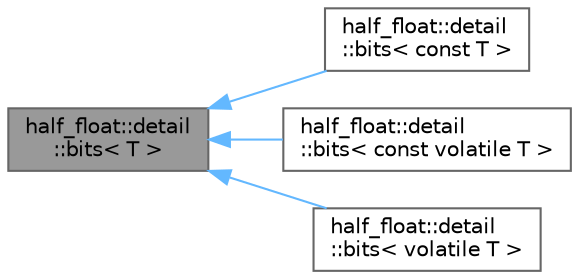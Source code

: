 digraph "half_float::detail::bits&lt; T &gt;"
{
 // LATEX_PDF_SIZE
  bgcolor="transparent";
  edge [fontname=Helvetica,fontsize=10,labelfontname=Helvetica,labelfontsize=10];
  node [fontname=Helvetica,fontsize=10,shape=box,height=0.2,width=0.4];
  rankdir="LR";
  Node1 [id="Node000001",label="half_float::detail\l::bits\< T \>",height=0.2,width=0.4,color="gray40", fillcolor="grey60", style="filled", fontcolor="black",tooltip="Type traits for floating-point bits."];
  Node1 -> Node2 [id="edge1_Node000001_Node000002",dir="back",color="steelblue1",style="solid",tooltip=" "];
  Node2 [id="Node000002",label="half_float::detail\l::bits\< const T \>",height=0.2,width=0.4,color="gray40", fillcolor="white", style="filled",URL="$structhalf__float_1_1detail_1_1bits_3_01const_01_t_01_4.html",tooltip=" "];
  Node1 -> Node3 [id="edge2_Node000001_Node000003",dir="back",color="steelblue1",style="solid",tooltip=" "];
  Node3 [id="Node000003",label="half_float::detail\l::bits\< const volatile T \>",height=0.2,width=0.4,color="gray40", fillcolor="white", style="filled",URL="$structhalf__float_1_1detail_1_1bits_3_01const_01volatile_01_t_01_4.html",tooltip=" "];
  Node1 -> Node4 [id="edge3_Node000001_Node000004",dir="back",color="steelblue1",style="solid",tooltip=" "];
  Node4 [id="Node000004",label="half_float::detail\l::bits\< volatile T \>",height=0.2,width=0.4,color="gray40", fillcolor="white", style="filled",URL="$structhalf__float_1_1detail_1_1bits_3_01volatile_01_t_01_4.html",tooltip=" "];
}
